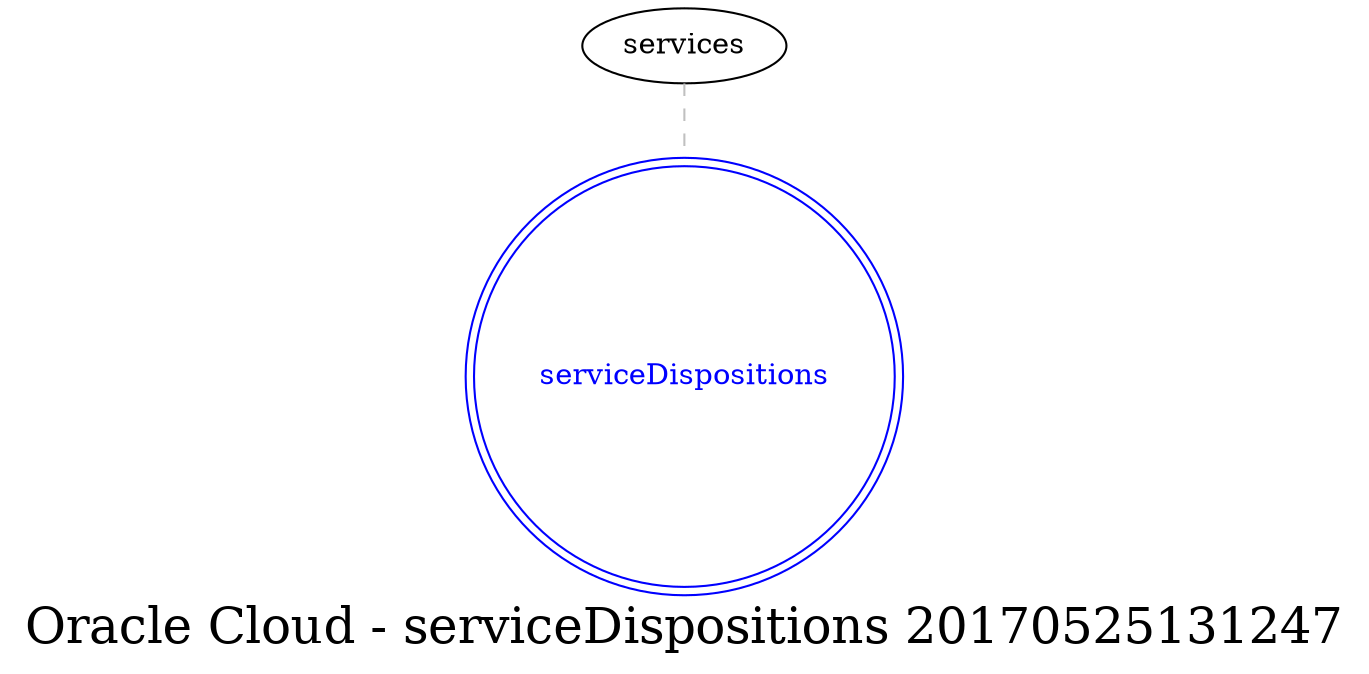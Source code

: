 digraph LexiconGraph {
graph[label="Oracle Cloud - serviceDispositions 20170525131247", fontsize=24]
splines=true
"serviceDispositions" [color=blue, fontcolor=blue, shape=doublecircle]
"services" -> "serviceDispositions" [color=grey, fontcolor=grey, arrowhead=none, arrowtail=none, style=dashed]
}
